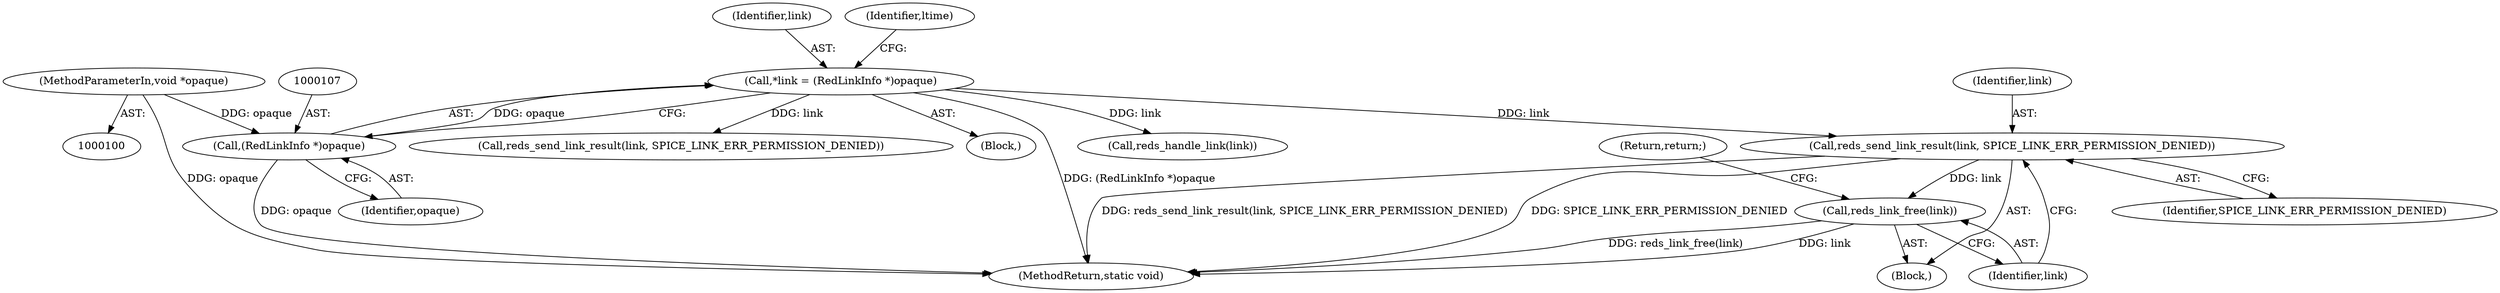 digraph "1_spice_8af619009660b24e0b41ad26b30289eea288fcc2@API" {
"1000189" [label="(Call,reds_send_link_result(link, SPICE_LINK_ERR_PERMISSION_DENIED))"];
"1000104" [label="(Call,*link = (RedLinkInfo *)opaque)"];
"1000106" [label="(Call,(RedLinkInfo *)opaque)"];
"1000101" [label="(MethodParameterIn,void *opaque)"];
"1000192" [label="(Call,reds_link_free(link))"];
"1000108" [label="(Identifier,opaque)"];
"1000104" [label="(Call,*link = (RedLinkInfo *)opaque)"];
"1000105" [label="(Identifier,link)"];
"1000179" [label="(Block,)"];
"1000101" [label="(MethodParameterIn,void *opaque)"];
"1000190" [label="(Identifier,link)"];
"1000195" [label="(Call,reds_handle_link(link))"];
"1000189" [label="(Call,reds_send_link_result(link, SPICE_LINK_ERR_PERMISSION_DENIED))"];
"1000193" [label="(Identifier,link)"];
"1000106" [label="(Call,(RedLinkInfo *)opaque)"];
"1000197" [label="(MethodReturn,static void)"];
"1000160" [label="(Call,reds_send_link_result(link, SPICE_LINK_ERR_PERMISSION_DENIED))"];
"1000102" [label="(Block,)"];
"1000191" [label="(Identifier,SPICE_LINK_ERR_PERMISSION_DENIED)"];
"1000194" [label="(Return,return;)"];
"1000192" [label="(Call,reds_link_free(link))"];
"1000113" [label="(Identifier,ltime)"];
"1000189" -> "1000179"  [label="AST: "];
"1000189" -> "1000191"  [label="CFG: "];
"1000190" -> "1000189"  [label="AST: "];
"1000191" -> "1000189"  [label="AST: "];
"1000193" -> "1000189"  [label="CFG: "];
"1000189" -> "1000197"  [label="DDG: reds_send_link_result(link, SPICE_LINK_ERR_PERMISSION_DENIED)"];
"1000189" -> "1000197"  [label="DDG: SPICE_LINK_ERR_PERMISSION_DENIED"];
"1000104" -> "1000189"  [label="DDG: link"];
"1000189" -> "1000192"  [label="DDG: link"];
"1000104" -> "1000102"  [label="AST: "];
"1000104" -> "1000106"  [label="CFG: "];
"1000105" -> "1000104"  [label="AST: "];
"1000106" -> "1000104"  [label="AST: "];
"1000113" -> "1000104"  [label="CFG: "];
"1000104" -> "1000197"  [label="DDG: (RedLinkInfo *)opaque"];
"1000106" -> "1000104"  [label="DDG: opaque"];
"1000104" -> "1000160"  [label="DDG: link"];
"1000104" -> "1000195"  [label="DDG: link"];
"1000106" -> "1000108"  [label="CFG: "];
"1000107" -> "1000106"  [label="AST: "];
"1000108" -> "1000106"  [label="AST: "];
"1000106" -> "1000197"  [label="DDG: opaque"];
"1000101" -> "1000106"  [label="DDG: opaque"];
"1000101" -> "1000100"  [label="AST: "];
"1000101" -> "1000197"  [label="DDG: opaque"];
"1000192" -> "1000179"  [label="AST: "];
"1000192" -> "1000193"  [label="CFG: "];
"1000193" -> "1000192"  [label="AST: "];
"1000194" -> "1000192"  [label="CFG: "];
"1000192" -> "1000197"  [label="DDG: link"];
"1000192" -> "1000197"  [label="DDG: reds_link_free(link)"];
}
